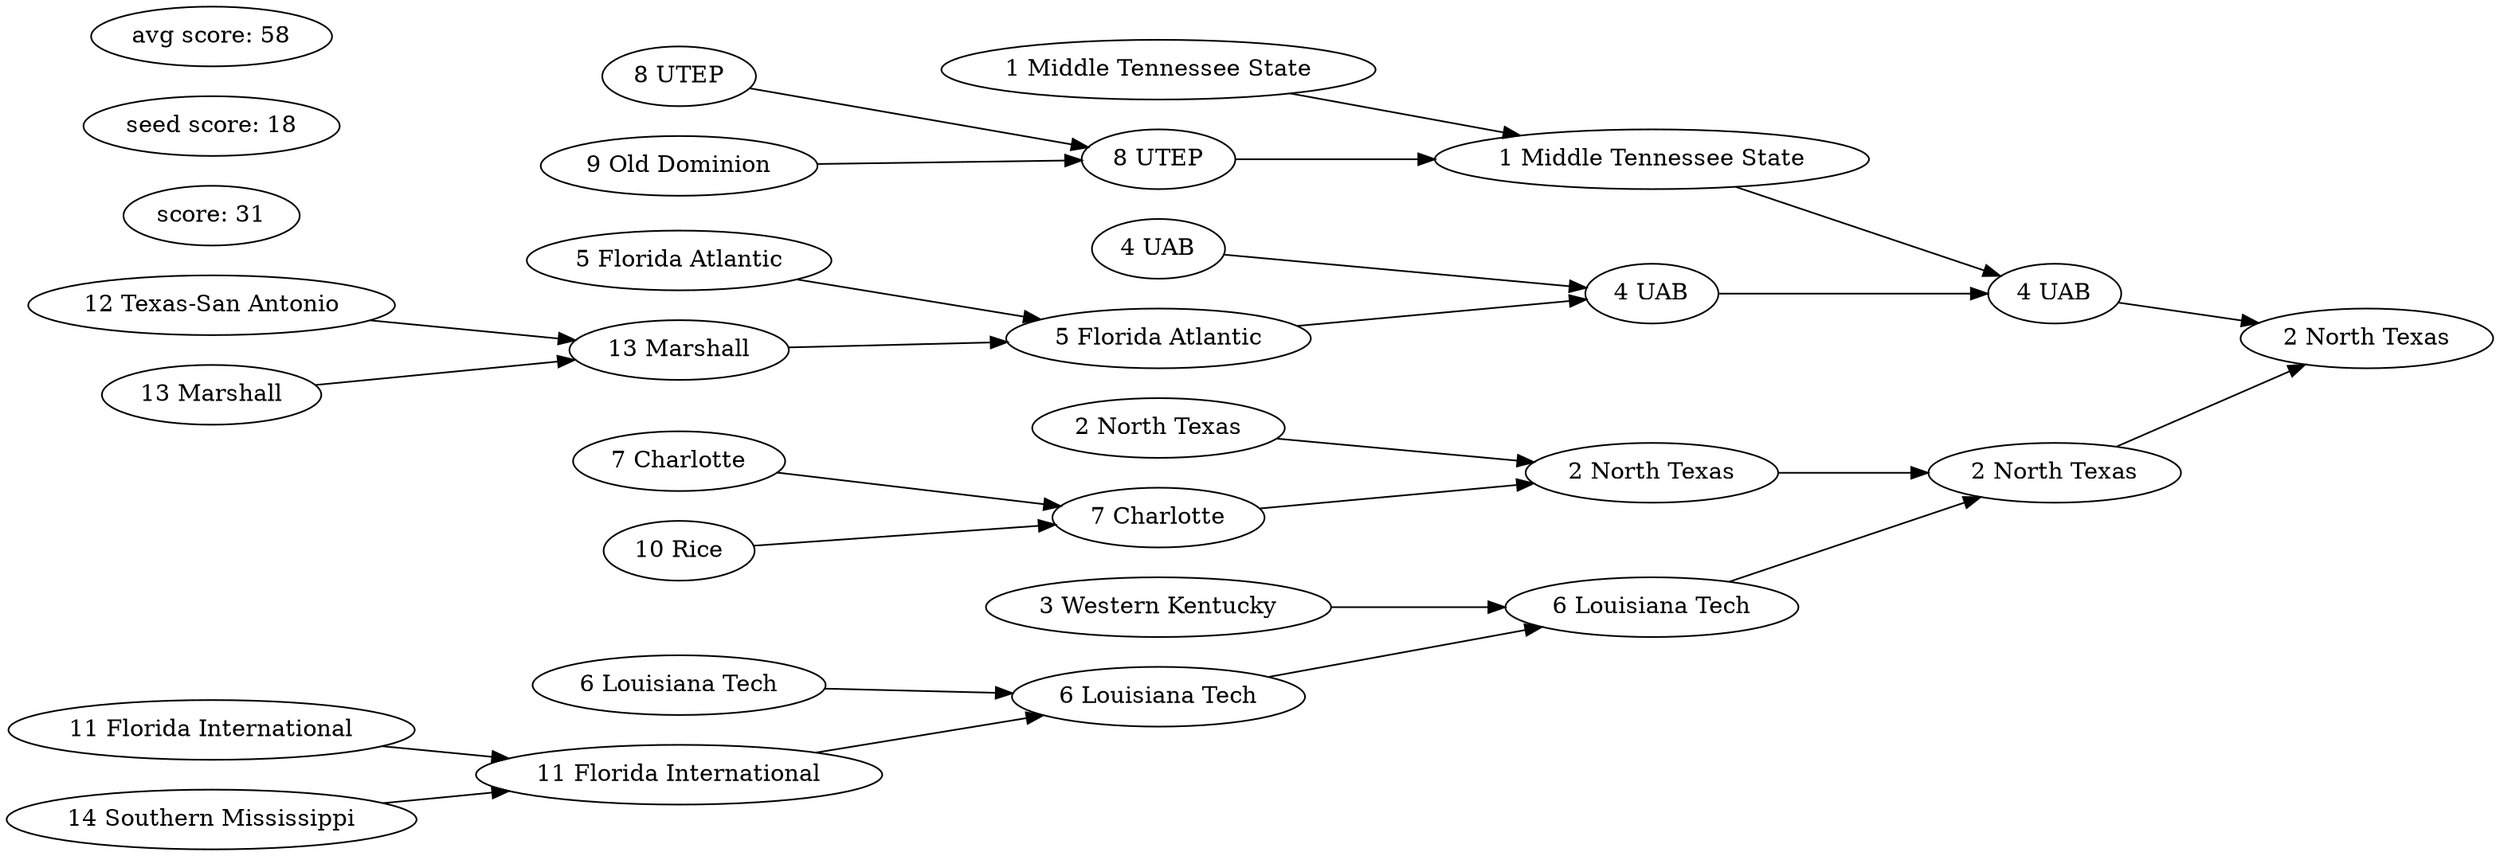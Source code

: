digraph {
graph [rankdir=LR];"t1" [label="2 North Texas"];
"t2" [label="4 UAB"];
"t3" [label="1 Middle Tennessee State"];
"t4" [label="1 Middle Tennessee State"];
"t5" [label="8 UTEP"];
"t6" [label="8 UTEP"];
"t7" [label="9 Old Dominion"];
"t6" -> "t5";
"t7" -> "t5";
"t4" -> "t3";
"t5" -> "t3";
"t8" [label="4 UAB"];
"t9" [label="4 UAB"];
"t10" [label="5 Florida Atlantic"];
"t11" [label="5 Florida Atlantic"];
"t12" [label="13 Marshall"];
"t13" [label="12 Texas-San Antonio"];
"t14" [label="13 Marshall"];
"t13" -> "t12";
"t14" -> "t12";
"t11" -> "t10";
"t12" -> "t10";
"t9" -> "t8";
"t10" -> "t8";
"t3" -> "t2";
"t8" -> "t2";
"t15" [label="2 North Texas"];
"t16" [label="2 North Texas"];
"t17" [label="2 North Texas"];
"t18" [label="7 Charlotte"];
"t19" [label="7 Charlotte"];
"t20" [label="10 Rice"];
"t19" -> "t18";
"t20" -> "t18";
"t17" -> "t16";
"t18" -> "t16";
"t21" [label="6 Louisiana Tech"];
"t22" [label="3 Western Kentucky"];
"t23" [label="6 Louisiana Tech"];
"t24" [label="6 Louisiana Tech"];
"t25" [label="11 Florida International"];
"t26" [label="11 Florida International"];
"t27" [label="14 Southern Mississippi"];
"t26" -> "t25";
"t27" -> "t25";
"t24" -> "t23";
"t25" -> "t23";
"t22" -> "t21";
"t23" -> "t21";
"t16" -> "t15";
"t21" -> "t15";
"t2" -> "t1";
"t15" -> "t1";
score [label="score: 31"];
seed [label="seed score: 18"];
max [label="avg score: 58"];
}
